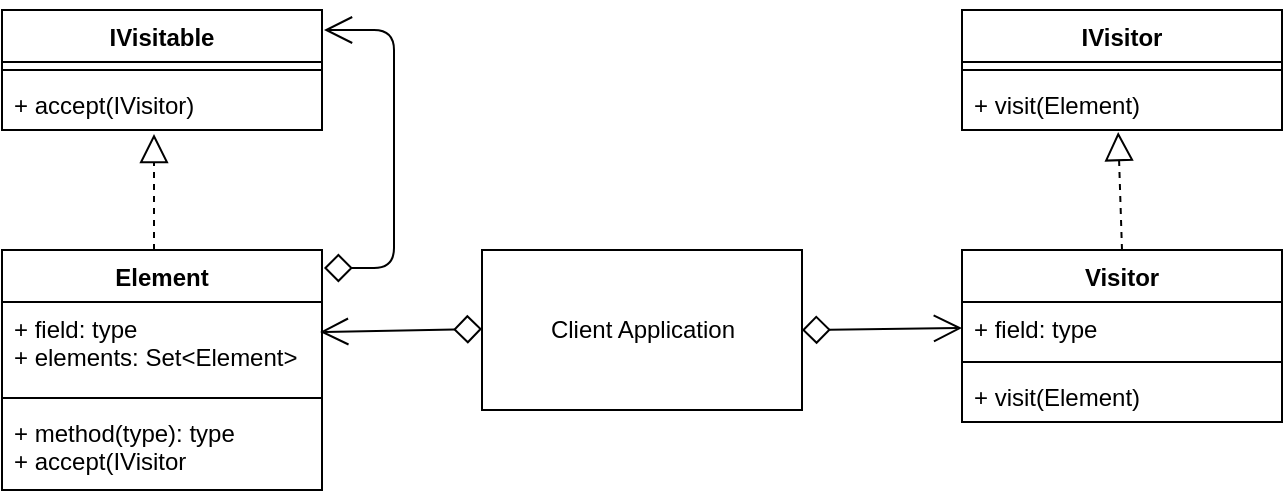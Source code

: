 <mxfile version="14.8.4" type="device"><diagram id="nfoU5zl-Lrdo-RMUOea-" name="Page-1"><mxGraphModel dx="868" dy="450" grid="1" gridSize="10" guides="1" tooltips="1" connect="1" arrows="1" fold="1" page="1" pageScale="1" pageWidth="827" pageHeight="1169" math="0" shadow="0"><root><mxCell id="0"/><mxCell id="1" parent="0"/><mxCell id="KNQ9g4RiU9KFlqAzTkd_-148" value="IVisitable" style="swimlane;fontStyle=1;align=center;verticalAlign=top;childLayout=stackLayout;horizontal=1;startSize=26;horizontalStack=0;resizeParent=1;resizeParentMax=0;resizeLast=0;collapsible=1;marginBottom=0;" vertex="1" parent="1"><mxGeometry x="40" y="40" width="160" height="60" as="geometry"/></mxCell><mxCell id="KNQ9g4RiU9KFlqAzTkd_-150" value="" style="line;strokeWidth=1;fillColor=none;align=left;verticalAlign=middle;spacingTop=-1;spacingLeft=3;spacingRight=3;rotatable=0;labelPosition=right;points=[];portConstraint=eastwest;" vertex="1" parent="KNQ9g4RiU9KFlqAzTkd_-148"><mxGeometry y="26" width="160" height="8" as="geometry"/></mxCell><mxCell id="KNQ9g4RiU9KFlqAzTkd_-151" value="+ accept(IVisitor)" style="text;strokeColor=none;fillColor=none;align=left;verticalAlign=top;spacingLeft=4;spacingRight=4;overflow=hidden;rotatable=0;points=[[0,0.5],[1,0.5]];portConstraint=eastwest;" vertex="1" parent="KNQ9g4RiU9KFlqAzTkd_-148"><mxGeometry y="34" width="160" height="26" as="geometry"/></mxCell><mxCell id="KNQ9g4RiU9KFlqAzTkd_-152" value="Element" style="swimlane;fontStyle=1;align=center;verticalAlign=top;childLayout=stackLayout;horizontal=1;startSize=26;horizontalStack=0;resizeParent=1;resizeParentMax=0;resizeLast=0;collapsible=1;marginBottom=0;" vertex="1" parent="1"><mxGeometry x="40" y="160" width="160" height="120" as="geometry"/></mxCell><mxCell id="KNQ9g4RiU9KFlqAzTkd_-153" value="+ field: type&#10;+ elements: Set&lt;Element&gt;" style="text;strokeColor=none;fillColor=none;align=left;verticalAlign=top;spacingLeft=4;spacingRight=4;overflow=hidden;rotatable=0;points=[[0,0.5],[1,0.5]];portConstraint=eastwest;" vertex="1" parent="KNQ9g4RiU9KFlqAzTkd_-152"><mxGeometry y="26" width="160" height="44" as="geometry"/></mxCell><mxCell id="KNQ9g4RiU9KFlqAzTkd_-154" value="" style="line;strokeWidth=1;fillColor=none;align=left;verticalAlign=middle;spacingTop=-1;spacingLeft=3;spacingRight=3;rotatable=0;labelPosition=right;points=[];portConstraint=eastwest;" vertex="1" parent="KNQ9g4RiU9KFlqAzTkd_-152"><mxGeometry y="70" width="160" height="8" as="geometry"/></mxCell><mxCell id="KNQ9g4RiU9KFlqAzTkd_-155" value="+ method(type): type&#10;+ accept(IVisitor" style="text;strokeColor=none;fillColor=none;align=left;verticalAlign=top;spacingLeft=4;spacingRight=4;overflow=hidden;rotatable=0;points=[[0,0.5],[1,0.5]];portConstraint=eastwest;" vertex="1" parent="KNQ9g4RiU9KFlqAzTkd_-152"><mxGeometry y="78" width="160" height="42" as="geometry"/></mxCell><mxCell id="KNQ9g4RiU9KFlqAzTkd_-156" value="Client Application" style="html=1;" vertex="1" parent="1"><mxGeometry x="280" y="160" width="160" height="80" as="geometry"/></mxCell><mxCell id="KNQ9g4RiU9KFlqAzTkd_-157" value="Visitor" style="swimlane;fontStyle=1;align=center;verticalAlign=top;childLayout=stackLayout;horizontal=1;startSize=26;horizontalStack=0;resizeParent=1;resizeParentMax=0;resizeLast=0;collapsible=1;marginBottom=0;" vertex="1" parent="1"><mxGeometry x="520" y="160" width="160" height="86" as="geometry"/></mxCell><mxCell id="KNQ9g4RiU9KFlqAzTkd_-158" value="+ field: type" style="text;strokeColor=none;fillColor=none;align=left;verticalAlign=top;spacingLeft=4;spacingRight=4;overflow=hidden;rotatable=0;points=[[0,0.5],[1,0.5]];portConstraint=eastwest;" vertex="1" parent="KNQ9g4RiU9KFlqAzTkd_-157"><mxGeometry y="26" width="160" height="26" as="geometry"/></mxCell><mxCell id="KNQ9g4RiU9KFlqAzTkd_-159" value="" style="line;strokeWidth=1;fillColor=none;align=left;verticalAlign=middle;spacingTop=-1;spacingLeft=3;spacingRight=3;rotatable=0;labelPosition=right;points=[];portConstraint=eastwest;" vertex="1" parent="KNQ9g4RiU9KFlqAzTkd_-157"><mxGeometry y="52" width="160" height="8" as="geometry"/></mxCell><mxCell id="KNQ9g4RiU9KFlqAzTkd_-160" value="+ visit(Element)" style="text;strokeColor=none;fillColor=none;align=left;verticalAlign=top;spacingLeft=4;spacingRight=4;overflow=hidden;rotatable=0;points=[[0,0.5],[1,0.5]];portConstraint=eastwest;" vertex="1" parent="KNQ9g4RiU9KFlqAzTkd_-157"><mxGeometry y="60" width="160" height="26" as="geometry"/></mxCell><mxCell id="KNQ9g4RiU9KFlqAzTkd_-161" value="IVisitor" style="swimlane;fontStyle=1;align=center;verticalAlign=top;childLayout=stackLayout;horizontal=1;startSize=26;horizontalStack=0;resizeParent=1;resizeParentMax=0;resizeLast=0;collapsible=1;marginBottom=0;" vertex="1" parent="1"><mxGeometry x="520" y="40" width="160" height="60" as="geometry"/></mxCell><mxCell id="KNQ9g4RiU9KFlqAzTkd_-163" value="" style="line;strokeWidth=1;fillColor=none;align=left;verticalAlign=middle;spacingTop=-1;spacingLeft=3;spacingRight=3;rotatable=0;labelPosition=right;points=[];portConstraint=eastwest;" vertex="1" parent="KNQ9g4RiU9KFlqAzTkd_-161"><mxGeometry y="26" width="160" height="8" as="geometry"/></mxCell><mxCell id="KNQ9g4RiU9KFlqAzTkd_-164" value="+ visit(Element)" style="text;strokeColor=none;fillColor=none;align=left;verticalAlign=top;spacingLeft=4;spacingRight=4;overflow=hidden;rotatable=0;points=[[0,0.5],[1,0.5]];portConstraint=eastwest;" vertex="1" parent="KNQ9g4RiU9KFlqAzTkd_-161"><mxGeometry y="34" width="160" height="26" as="geometry"/></mxCell><mxCell id="KNQ9g4RiU9KFlqAzTkd_-165" value="" style="html=1;verticalAlign=bottom;startArrow=diamond;startFill=0;endArrow=open;startSize=12;strokeWidth=1;entryX=0.994;entryY=0.341;entryDx=0;entryDy=0;entryPerimeter=0;endFill=0;endSize=12;" edge="1" parent="1" target="KNQ9g4RiU9KFlqAzTkd_-153"><mxGeometry width="60" relative="1" as="geometry"><mxPoint x="280" y="199.5" as="sourcePoint"/><mxPoint x="340" y="199.5" as="targetPoint"/></mxGeometry></mxCell><mxCell id="KNQ9g4RiU9KFlqAzTkd_-166" value="" style="html=1;verticalAlign=bottom;startArrow=none;startFill=0;endArrow=block;startSize=12;strokeWidth=1;entryX=0.475;entryY=1.077;entryDx=0;entryDy=0;entryPerimeter=0;endFill=0;endSize=12;dashed=1;" edge="1" parent="1" target="KNQ9g4RiU9KFlqAzTkd_-151"><mxGeometry width="60" relative="1" as="geometry"><mxPoint x="116" y="160" as="sourcePoint"/><mxPoint x="209.04" y="211.004" as="targetPoint"/></mxGeometry></mxCell><mxCell id="KNQ9g4RiU9KFlqAzTkd_-167" value="" style="html=1;verticalAlign=bottom;startArrow=diamond;startFill=0;endArrow=open;startSize=12;strokeWidth=1;entryX=0;entryY=0.5;entryDx=0;entryDy=0;endFill=0;endSize=12;exitX=1;exitY=0.5;exitDx=0;exitDy=0;" edge="1" parent="1" source="KNQ9g4RiU9KFlqAzTkd_-156" target="KNQ9g4RiU9KFlqAzTkd_-158"><mxGeometry width="60" relative="1" as="geometry"><mxPoint x="290" y="209.5" as="sourcePoint"/><mxPoint x="209.04" y="211.004" as="targetPoint"/></mxGeometry></mxCell><mxCell id="KNQ9g4RiU9KFlqAzTkd_-168" value="" style="html=1;verticalAlign=bottom;startArrow=none;startFill=0;endArrow=block;startSize=12;strokeWidth=1;entryX=0.488;entryY=1.038;entryDx=0;entryDy=0;entryPerimeter=0;endFill=0;endSize=12;dashed=1;exitX=0.5;exitY=0;exitDx=0;exitDy=0;" edge="1" parent="1" source="KNQ9g4RiU9KFlqAzTkd_-157" target="KNQ9g4RiU9KFlqAzTkd_-164"><mxGeometry width="60" relative="1" as="geometry"><mxPoint x="126" y="170" as="sourcePoint"/><mxPoint x="126" y="112.002" as="targetPoint"/></mxGeometry></mxCell><mxCell id="KNQ9g4RiU9KFlqAzTkd_-170" value="" style="endArrow=open;startArrow=diamond;endFill=0;startFill=0;endSize=12;html=1;strokeWidth=1;startSize=12;" edge="1" parent="1"><mxGeometry width="160" relative="1" as="geometry"><mxPoint x="201" y="169" as="sourcePoint"/><mxPoint x="201" y="50" as="targetPoint"/><Array as="points"><mxPoint x="236" y="169"/><mxPoint x="236" y="50"/></Array></mxGeometry></mxCell></root></mxGraphModel></diagram></mxfile>